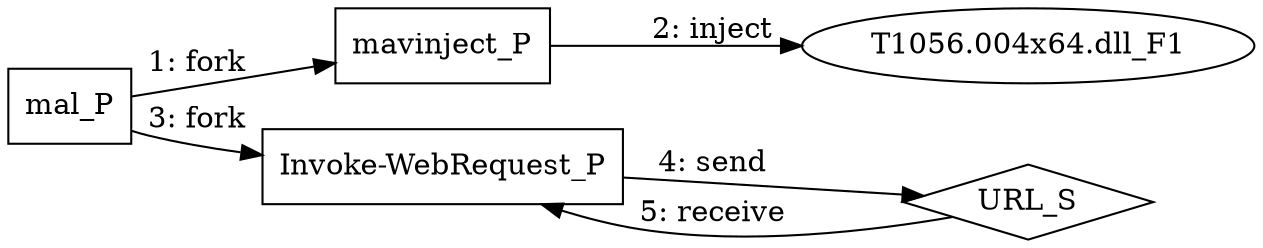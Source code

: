 digraph "T1056.004" {
rankdir="LR"
size="9"
fixedsize="false"
splines="true"
nodesep=0.3
ranksep=0
fontsize=10
overlap="scalexy"
engine= "neato"
	"mal_P" [node_type=Process shape=box]
	"mavinject_P" [node_type=Process shape=box]
	"Invoke-WebRequest_P" [node_type=Process shape=box]
	"T1056.004x64.dll_F1" [node_type=File shape=ellipse]
	"URL_S" [node_type=Socket shape=diamond]
	"mal_P" -> "mavinject_P" [label="1: fork"]
	"mavinject_P" -> "T1056.004x64.dll_F1" [label="2: inject"]
	"mal_P" -> "Invoke-WebRequest_P" [label="3: fork"]
	"Invoke-WebRequest_P" -> "URL_S" [label="4: send"]
	"URL_S" -> "Invoke-WebRequest_P" [label="5: receive"]
}
